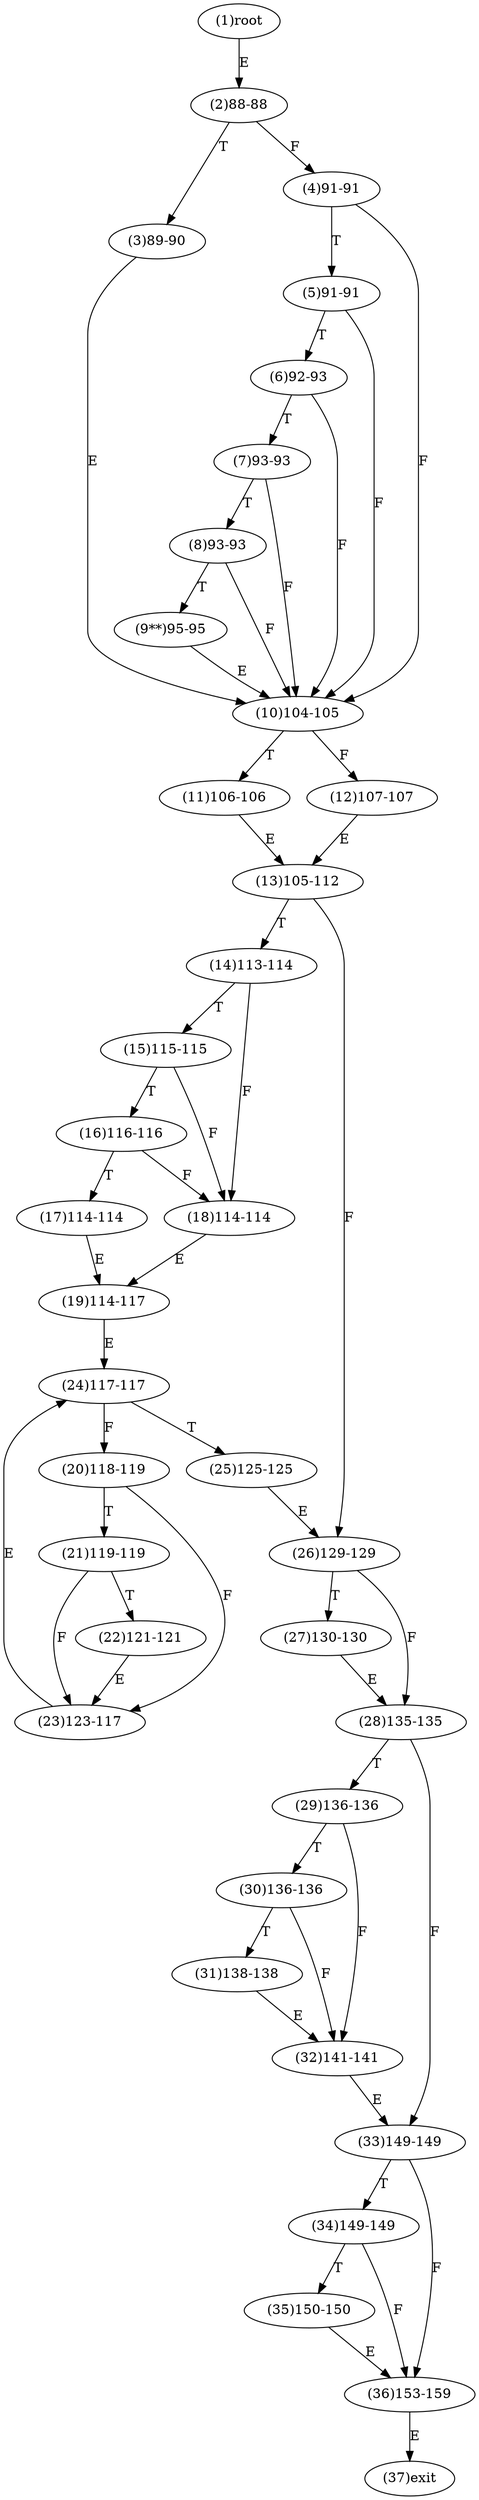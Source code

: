 digraph "" { 
1[ label="(1)root"];
2[ label="(2)88-88"];
3[ label="(3)89-90"];
4[ label="(4)91-91"];
5[ label="(5)91-91"];
6[ label="(6)92-93"];
7[ label="(7)93-93"];
8[ label="(8)93-93"];
9[ label="(9**)95-95"];
10[ label="(10)104-105"];
11[ label="(11)106-106"];
12[ label="(12)107-107"];
13[ label="(13)105-112"];
14[ label="(14)113-114"];
15[ label="(15)115-115"];
17[ label="(17)114-114"];
16[ label="(16)116-116"];
19[ label="(19)114-117"];
18[ label="(18)114-114"];
21[ label="(21)119-119"];
20[ label="(20)118-119"];
23[ label="(23)123-117"];
22[ label="(22)121-121"];
25[ label="(25)125-125"];
24[ label="(24)117-117"];
27[ label="(27)130-130"];
26[ label="(26)129-129"];
29[ label="(29)136-136"];
28[ label="(28)135-135"];
31[ label="(31)138-138"];
30[ label="(30)136-136"];
34[ label="(34)149-149"];
35[ label="(35)150-150"];
32[ label="(32)141-141"];
33[ label="(33)149-149"];
36[ label="(36)153-159"];
37[ label="(37)exit"];
1->2[ label="E"];
2->4[ label="F"];
2->3[ label="T"];
3->10[ label="E"];
4->10[ label="F"];
4->5[ label="T"];
5->10[ label="F"];
5->6[ label="T"];
6->10[ label="F"];
6->7[ label="T"];
7->10[ label="F"];
7->8[ label="T"];
8->10[ label="F"];
8->9[ label="T"];
9->10[ label="E"];
10->12[ label="F"];
10->11[ label="T"];
11->13[ label="E"];
12->13[ label="E"];
13->26[ label="F"];
13->14[ label="T"];
14->18[ label="F"];
14->15[ label="T"];
15->18[ label="F"];
15->16[ label="T"];
16->18[ label="F"];
16->17[ label="T"];
17->19[ label="E"];
18->19[ label="E"];
19->24[ label="E"];
20->23[ label="F"];
20->21[ label="T"];
21->23[ label="F"];
21->22[ label="T"];
22->23[ label="E"];
23->24[ label="E"];
24->20[ label="F"];
24->25[ label="T"];
25->26[ label="E"];
26->28[ label="F"];
26->27[ label="T"];
27->28[ label="E"];
28->33[ label="F"];
28->29[ label="T"];
29->32[ label="F"];
29->30[ label="T"];
30->32[ label="F"];
30->31[ label="T"];
31->32[ label="E"];
32->33[ label="E"];
33->36[ label="F"];
33->34[ label="T"];
34->36[ label="F"];
34->35[ label="T"];
35->36[ label="E"];
36->37[ label="E"];
}